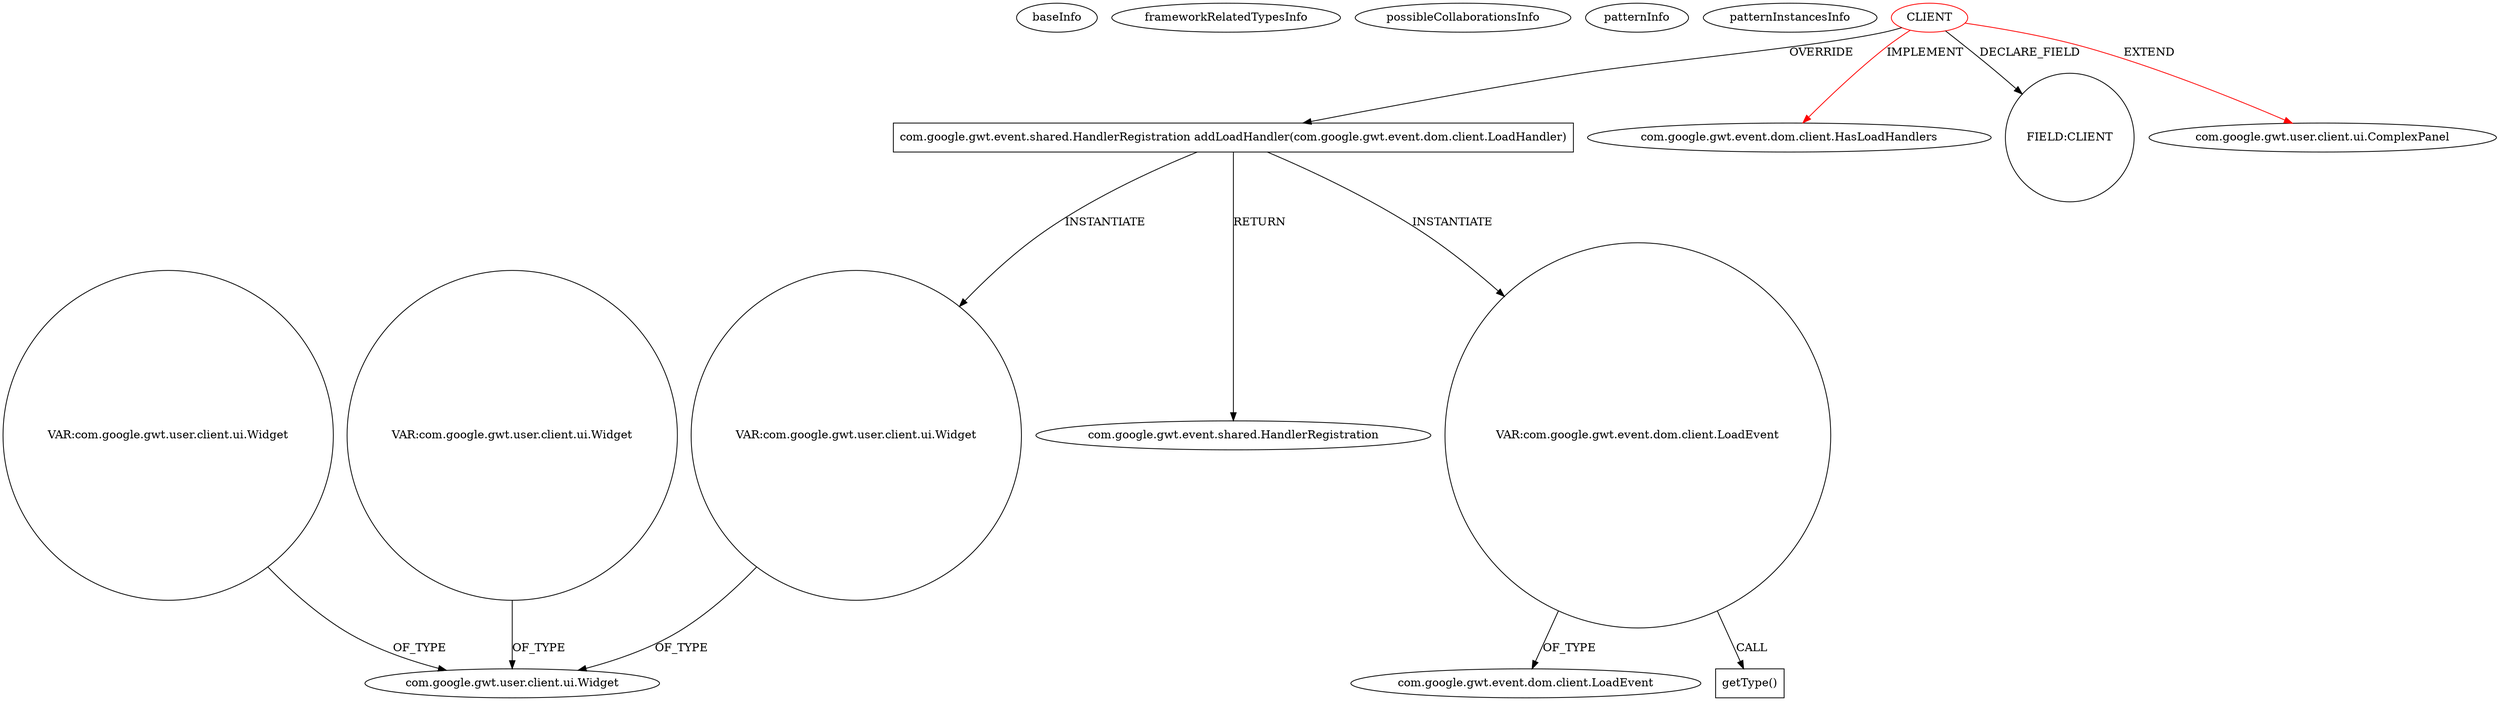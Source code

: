 digraph {
baseInfo[graphId=1501,category="pattern",isAnonymous=false,possibleRelation=false]
frameworkRelatedTypesInfo[0="com.google.gwt.event.dom.client.HasLoadHandlers",1="com.google.gwt.user.client.ui.ComplexPanel"]
possibleCollaborationsInfo[]
patternInfo[frequency=4.0,patternRootClient=0]
patternInstancesInfo[0="mguiral-GwtSvgLib~/mguiral-GwtSvgLib/GwtSvgLib-master/src/gwt/html5/svg/client/user/ui/SVGSymbolWidget.java~SVGSymbolWidget~3998",1="mguiral-GwtSvgLib~/mguiral-GwtSvgLib/GwtSvgLib-master/src/gwt/html5/svg/client/user/ui/SVGGraphicalWidget.java~SVGGraphicalWidget~3974",2="mguiral-GwtSvgLib~/mguiral-GwtSvgLib/GwtSvgLib-master/src/gwt/html5/svg/client/user/ui/SVGWidget.java~SVGWidget~3992",3="mguiral-GwtSvgLib~/mguiral-GwtSvgLib/GwtSvgLib-master/src/gwt/html5/svg/client/user/ui/SVGSwitchWidget.java~SVGSwitchWidget~4001"]
40[label="com.google.gwt.event.shared.HandlerRegistration addLoadHandler(com.google.gwt.event.dom.client.LoadHandler)",vertexType="OVERRIDING_METHOD_DECLARATION",isFrameworkType=false,shape=box]
0[label="CLIENT",vertexType="ROOT_CLIENT_CLASS_DECLARATION",isFrameworkType=false,color=red]
47[label="VAR:com.google.gwt.event.dom.client.LoadEvent",vertexType="VARIABLE_EXPRESION",isFrameworkType=false,shape=circle]
48[label="getType()",vertexType="INSIDE_CALL",isFrameworkType=false,shape=box]
49[label="com.google.gwt.event.dom.client.LoadEvent",vertexType="FRAMEWORK_CLASS_TYPE",isFrameworkType=false]
11[label="com.google.gwt.event.shared.HandlerRegistration",vertexType="FRAMEWORK_INTERFACE_TYPE",isFrameworkType=false]
2[label="com.google.gwt.event.dom.client.HasLoadHandlers",vertexType="FRAMEWORK_INTERFACE_TYPE",isFrameworkType=false]
7[label="FIELD:CLIENT",vertexType="FIELD_DECLARATION",isFrameworkType=false,shape=circle]
44[label="VAR:com.google.gwt.user.client.ui.Widget",vertexType="VARIABLE_EXPRESION",isFrameworkType=false,shape=circle]
1[label="com.google.gwt.user.client.ui.ComplexPanel",vertexType="FRAMEWORK_CLASS_TYPE",isFrameworkType=false]
16[label="com.google.gwt.user.client.ui.Widget",vertexType="FRAMEWORK_CLASS_TYPE",isFrameworkType=false]
34[label="VAR:com.google.gwt.user.client.ui.Widget",vertexType="VARIABLE_EXPRESION",isFrameworkType=false,shape=circle]
24[label="VAR:com.google.gwt.user.client.ui.Widget",vertexType="VARIABLE_EXPRESION",isFrameworkType=false,shape=circle]
0->7[label="DECLARE_FIELD"]
44->16[label="OF_TYPE"]
40->47[label="INSTANTIATE"]
47->48[label="CALL"]
0->2[label="IMPLEMENT",color=red]
40->11[label="RETURN"]
40->44[label="INSTANTIATE"]
24->16[label="OF_TYPE"]
34->16[label="OF_TYPE"]
0->40[label="OVERRIDE"]
0->1[label="EXTEND",color=red]
47->49[label="OF_TYPE"]
}
